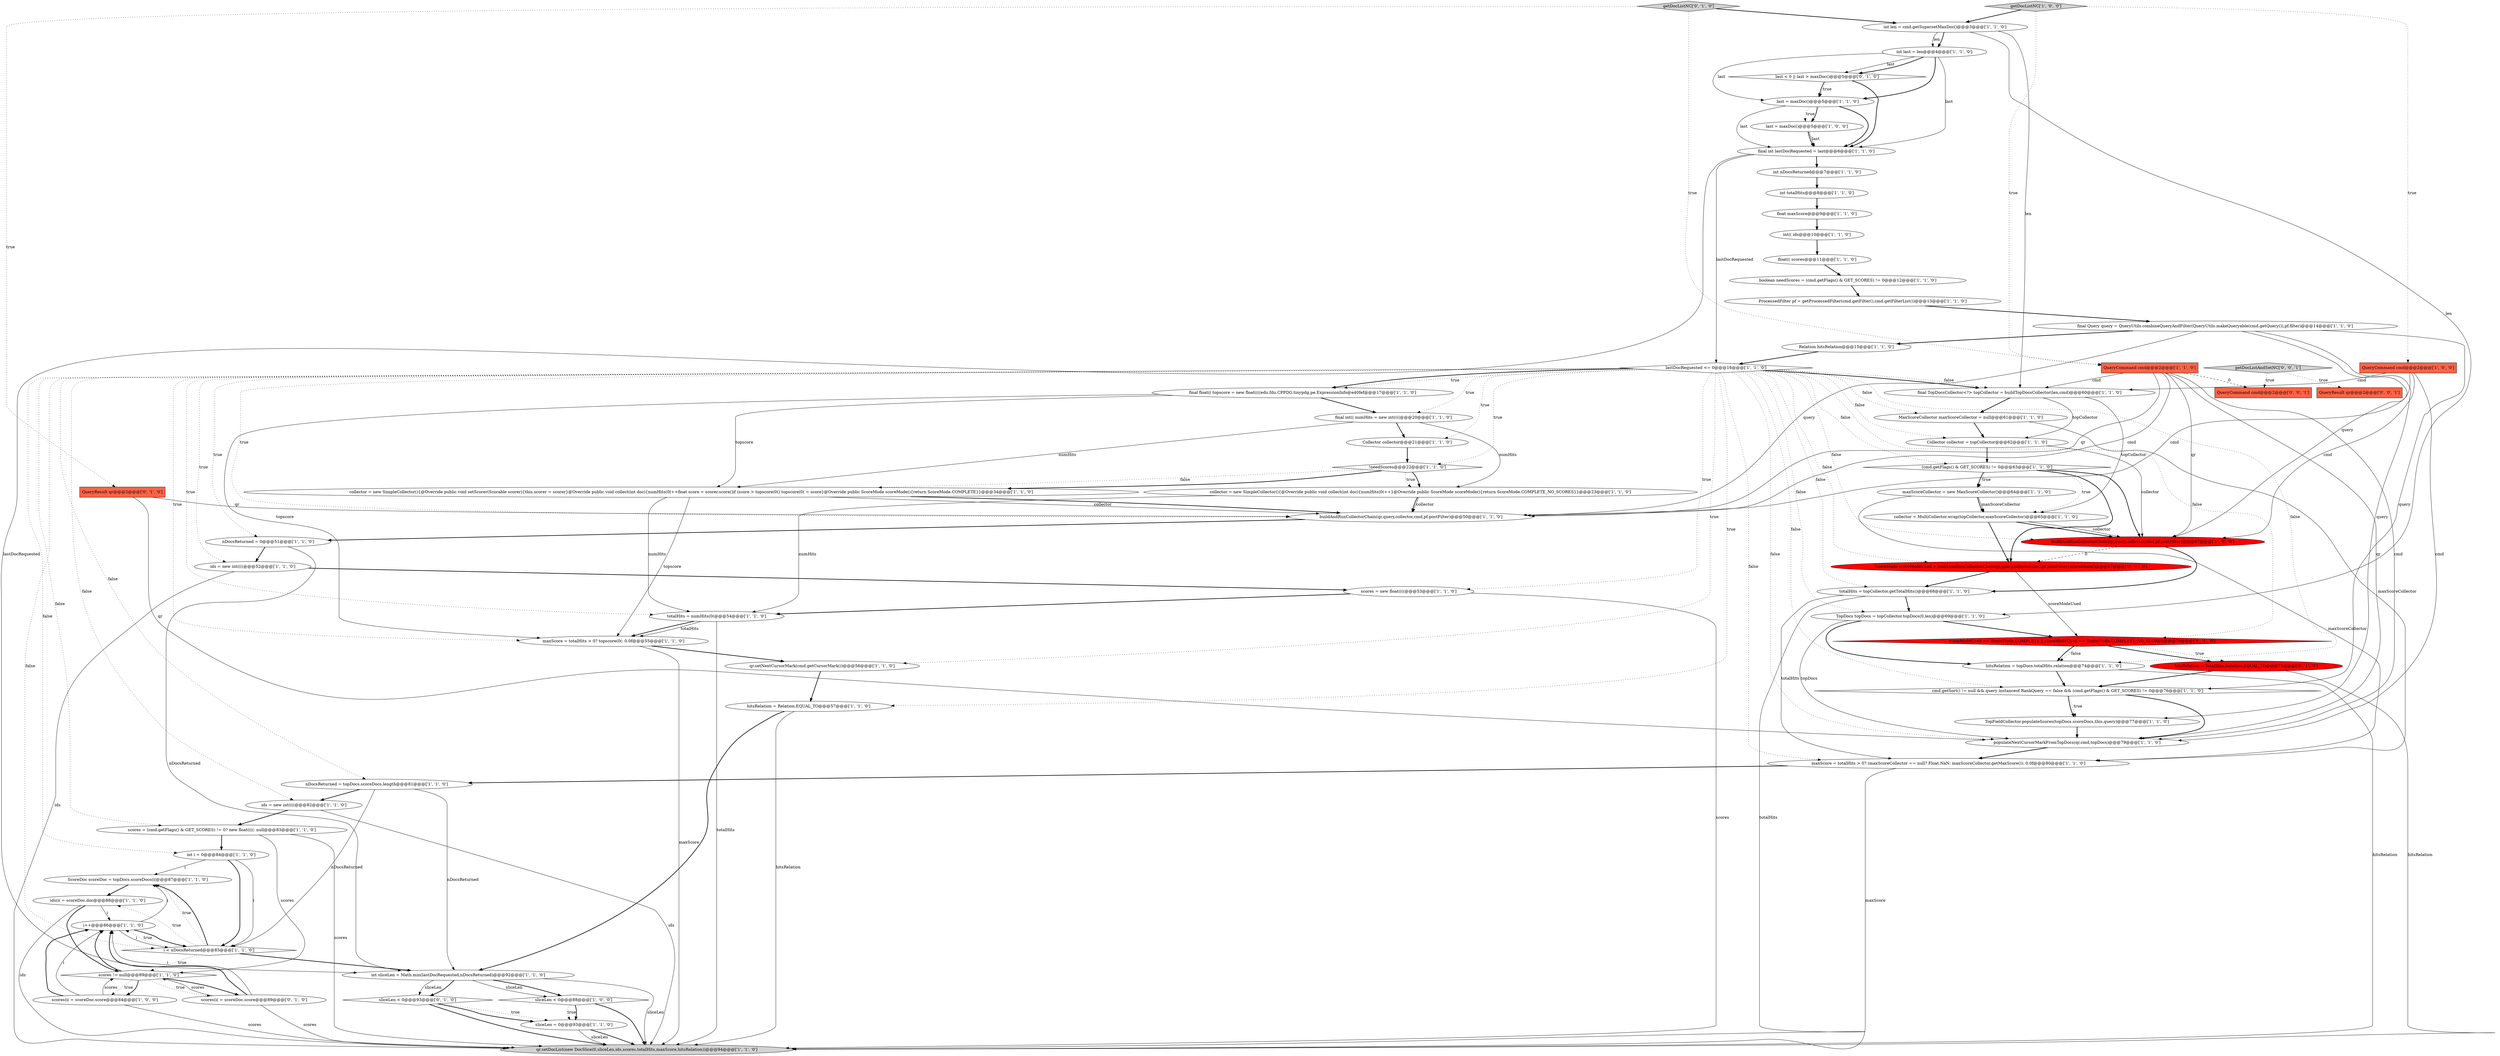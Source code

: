 digraph {
14 [style = filled, label = "collector = new SimpleCollector(){@Override public void setScorer(Scorable scorer){this.scorer = scorer}@Override public void collect(int doc){numHits(0(++float score = scorer.score()if (score > topscore(0() topscore(0( = score}@Override public ScoreMode scoreMode(){return ScoreMode.COMPLETE}}@@@34@@@['1', '1', '0']", fillcolor = white, shape = ellipse image = "AAA0AAABBB1BBB"];
18 [style = filled, label = "getDocListNC['1', '0', '0']", fillcolor = lightgray, shape = diamond image = "AAA0AAABBB1BBB"];
65 [style = filled, label = "ScoreMode scoreModeUsed = buildAndRunCollectorChain(qr,query,collector,cmd,pf.postFilter).scoreMode()@@@67@@@['0', '1', '0']", fillcolor = red, shape = ellipse image = "AAA1AAABBB2BBB"];
51 [style = filled, label = "scores = (cmd.getFlags() & GET_SCORES) != 0? new float((((: null@@@83@@@['1', '1', '0']", fillcolor = white, shape = ellipse image = "AAA0AAABBB1BBB"];
5 [style = filled, label = "int(( ids@@@10@@@['1', '1', '0']", fillcolor = white, shape = ellipse image = "AAA0AAABBB1BBB"];
55 [style = filled, label = "buildAndRunCollectorChain(qr,query,collector,cmd,pf.postFilter)@@@67@@@['1', '0', '0']", fillcolor = red, shape = ellipse image = "AAA1AAABBB1BBB"];
34 [style = filled, label = "ids = new int((((@@@82@@@['1', '1', '0']", fillcolor = white, shape = ellipse image = "AAA0AAABBB1BBB"];
28 [style = filled, label = "collector = MultiCollector.wrap(topCollector,maxScoreCollector)@@@65@@@['1', '1', '0']", fillcolor = white, shape = ellipse image = "AAA0AAABBB1BBB"];
24 [style = filled, label = "QueryCommand cmd@@@2@@@['1', '0', '0']", fillcolor = tomato, shape = box image = "AAA0AAABBB1BBB"];
40 [style = filled, label = "Collector collector = topCollector@@@62@@@['1', '1', '0']", fillcolor = white, shape = ellipse image = "AAA0AAABBB1BBB"];
66 [style = filled, label = "last < 0 || last > maxDoc()@@@5@@@['0', '1', '0']", fillcolor = white, shape = diamond image = "AAA0AAABBB2BBB"];
61 [style = filled, label = "scoreModeUsed == ScoreMode.COMPLETE || scoreModeUsed == ScoreMode.COMPLETE_NO_SCORES@@@70@@@['0', '1', '0']", fillcolor = red, shape = diamond image = "AAA1AAABBB2BBB"];
64 [style = filled, label = "sliceLen < 0@@@93@@@['0', '1', '0']", fillcolor = white, shape = diamond image = "AAA0AAABBB2BBB"];
4 [style = filled, label = "qr.setDocList(new DocSlice(0,sliceLen,ids,scores,totalHits,maxScore,hitsRelation))@@@94@@@['1', '1', '0']", fillcolor = lightgray, shape = ellipse image = "AAA0AAABBB1BBB"];
41 [style = filled, label = "scores(i( = scoreDoc.score@@@84@@@['1', '0', '0']", fillcolor = white, shape = ellipse image = "AAA0AAABBB1BBB"];
29 [style = filled, label = "int sliceLen = Math.min(lastDocRequested,nDocsReturned)@@@92@@@['1', '1', '0']", fillcolor = white, shape = ellipse image = "AAA0AAABBB1BBB"];
45 [style = filled, label = "qr.setNextCursorMark(cmd.getCursorMark())@@@56@@@['1', '1', '0']", fillcolor = white, shape = ellipse image = "AAA0AAABBB1BBB"];
12 [style = filled, label = "totalHits = topCollector.getTotalHits()@@@68@@@['1', '1', '0']", fillcolor = white, shape = ellipse image = "AAA0AAABBB1BBB"];
56 [style = filled, label = "Collector collector@@@21@@@['1', '1', '0']", fillcolor = white, shape = ellipse image = "AAA0AAABBB1BBB"];
69 [style = filled, label = "QueryResult qr@@@2@@@['0', '0', '1']", fillcolor = tomato, shape = box image = "AAA0AAABBB3BBB"];
19 [style = filled, label = "nDocsReturned = 0@@@51@@@['1', '1', '0']", fillcolor = white, shape = ellipse image = "AAA0AAABBB1BBB"];
10 [style = filled, label = "TopDocs topDocs = topCollector.topDocs(0,len)@@@69@@@['1', '1', '0']", fillcolor = white, shape = ellipse image = "AAA0AAABBB1BBB"];
2 [style = filled, label = "(cmd.getFlags() & GET_SCORES) != 0@@@63@@@['1', '1', '0']", fillcolor = white, shape = diamond image = "AAA0AAABBB1BBB"];
11 [style = filled, label = "maxScore = totalHits > 0? (maxScoreCollector == null? Float.NaN: maxScoreCollector.getMaxScore()): 0.0f@@@80@@@['1', '1', '0']", fillcolor = white, shape = ellipse image = "AAA0AAABBB1BBB"];
9 [style = filled, label = "MaxScoreCollector maxScoreCollector = null@@@61@@@['1', '1', '0']", fillcolor = white, shape = ellipse image = "AAA0AAABBB1BBB"];
27 [style = filled, label = "scores = new float((((@@@53@@@['1', '1', '0']", fillcolor = white, shape = ellipse image = "AAA0AAABBB1BBB"];
31 [style = filled, label = "cmd.getSort() != null && query instanceof RankQuery == false && (cmd.getFlags() & GET_SCORES) != 0@@@76@@@['1', '1', '0']", fillcolor = white, shape = diamond image = "AAA0AAABBB1BBB"];
42 [style = filled, label = "maxScore = totalHits > 0? topscore(0(: 0.0f@@@55@@@['1', '1', '0']", fillcolor = white, shape = ellipse image = "AAA0AAABBB1BBB"];
47 [style = filled, label = "final float(( topscore = new float((((edu.fdu.CPPDG.tinypdg.pe.ExpressionInfo@e40fef@@@17@@@['1', '1', '0']", fillcolor = white, shape = ellipse image = "AAA0AAABBB1BBB"];
59 [style = filled, label = "final int lastDocRequested = last@@@6@@@['1', '1', '0']", fillcolor = white, shape = ellipse image = "AAA0AAABBB1BBB"];
48 [style = filled, label = "Relation hitsRelation@@@15@@@['1', '1', '0']", fillcolor = white, shape = ellipse image = "AAA0AAABBB1BBB"];
32 [style = filled, label = "populateNextCursorMarkFromTopDocs(qr,cmd,topDocs)@@@79@@@['1', '1', '0']", fillcolor = white, shape = ellipse image = "AAA0AAABBB1BBB"];
36 [style = filled, label = "i++@@@86@@@['1', '1', '0']", fillcolor = white, shape = ellipse image = "AAA0AAABBB1BBB"];
54 [style = filled, label = "ProcessedFilter pf = getProcessedFilter(cmd.getFilter(),cmd.getFilterList())@@@13@@@['1', '1', '0']", fillcolor = white, shape = ellipse image = "AAA0AAABBB1BBB"];
33 [style = filled, label = "sliceLen < 0@@@88@@@['1', '0', '0']", fillcolor = white, shape = diamond image = "AAA0AAABBB1BBB"];
49 [style = filled, label = "sliceLen = 0@@@93@@@['1', '1', '0']", fillcolor = white, shape = ellipse image = "AAA0AAABBB1BBB"];
20 [style = filled, label = "!needScores@@@22@@@['1', '1', '0']", fillcolor = white, shape = diamond image = "AAA0AAABBB1BBB"];
46 [style = filled, label = "nDocsReturned = topDocs.scoreDocs.length@@@81@@@['1', '1', '0']", fillcolor = white, shape = ellipse image = "AAA0AAABBB1BBB"];
0 [style = filled, label = "hitsRelation = topDocs.totalHits.relation@@@74@@@['1', '1', '0']", fillcolor = white, shape = ellipse image = "AAA0AAABBB1BBB"];
62 [style = filled, label = "QueryResult qr@@@2@@@['0', '1', '0']", fillcolor = tomato, shape = box image = "AAA0AAABBB2BBB"];
70 [style = filled, label = "QueryCommand cmd@@@2@@@['0', '0', '1']", fillcolor = tomato, shape = box image = "AAA0AAABBB3BBB"];
60 [style = filled, label = "hitsRelation = TotalHits.Relation.EQUAL_TO@@@71@@@['0', '1', '0']", fillcolor = red, shape = ellipse image = "AAA1AAABBB2BBB"];
7 [style = filled, label = "hitsRelation = Relation.EQUAL_TO@@@57@@@['1', '1', '0']", fillcolor = white, shape = ellipse image = "AAA0AAABBB1BBB"];
21 [style = filled, label = "buildAndRunCollectorChain(qr,query,collector,cmd,pf.postFilter)@@@50@@@['1', '1', '0']", fillcolor = white, shape = ellipse image = "AAA0AAABBB1BBB"];
1 [style = filled, label = "float(( scores@@@11@@@['1', '1', '0']", fillcolor = white, shape = ellipse image = "AAA0AAABBB1BBB"];
22 [style = filled, label = "float maxScore@@@9@@@['1', '1', '0']", fillcolor = white, shape = ellipse image = "AAA0AAABBB1BBB"];
52 [style = filled, label = "last = maxDoc()@@@5@@@['1', '0', '0']", fillcolor = white, shape = ellipse image = "AAA0AAABBB1BBB"];
26 [style = filled, label = "collector = new SimpleCollector(){@Override public void collect(int doc){numHits(0(++}@Override public ScoreMode scoreMode(){return ScoreMode.COMPLETE_NO_SCORES}}@@@23@@@['1', '1', '0']", fillcolor = white, shape = ellipse image = "AAA0AAABBB1BBB"];
38 [style = filled, label = "final Query query = QueryUtils.combineQueryAndFilter(QueryUtils.makeQueryable(cmd.getQuery()),pf.filter)@@@14@@@['1', '1', '0']", fillcolor = white, shape = ellipse image = "AAA0AAABBB1BBB"];
17 [style = filled, label = "int i = 0@@@84@@@['1', '1', '0']", fillcolor = white, shape = ellipse image = "AAA0AAABBB1BBB"];
58 [style = filled, label = "last = maxDoc()@@@5@@@['1', '1', '0']", fillcolor = white, shape = ellipse image = "AAA0AAABBB1BBB"];
3 [style = filled, label = "int nDocsReturned@@@7@@@['1', '1', '0']", fillcolor = white, shape = ellipse image = "AAA0AAABBB1BBB"];
37 [style = filled, label = "final int(( numHits = new int((((@@@20@@@['1', '1', '0']", fillcolor = white, shape = ellipse image = "AAA0AAABBB1BBB"];
23 [style = filled, label = "maxScoreCollector = new MaxScoreCollector()@@@64@@@['1', '1', '0']", fillcolor = white, shape = ellipse image = "AAA0AAABBB1BBB"];
43 [style = filled, label = "int totalHits@@@8@@@['1', '1', '0']", fillcolor = white, shape = ellipse image = "AAA0AAABBB1BBB"];
15 [style = filled, label = "ids = new int((((@@@52@@@['1', '1', '0']", fillcolor = white, shape = ellipse image = "AAA0AAABBB1BBB"];
50 [style = filled, label = "scores != null@@@89@@@['1', '1', '0']", fillcolor = white, shape = diamond image = "AAA0AAABBB1BBB"];
35 [style = filled, label = "int len = cmd.getSupersetMaxDoc()@@@3@@@['1', '1', '0']", fillcolor = white, shape = ellipse image = "AAA0AAABBB1BBB"];
39 [style = filled, label = "ScoreDoc scoreDoc = topDocs.scoreDocs(i(@@@87@@@['1', '1', '0']", fillcolor = white, shape = ellipse image = "AAA0AAABBB1BBB"];
25 [style = filled, label = "int last = len@@@4@@@['1', '1', '0']", fillcolor = white, shape = ellipse image = "AAA0AAABBB1BBB"];
16 [style = filled, label = "TopFieldCollector.populateScores(topDocs.scoreDocs,this,query)@@@77@@@['1', '1', '0']", fillcolor = white, shape = ellipse image = "AAA0AAABBB1BBB"];
57 [style = filled, label = "QueryCommand cmd@@@2@@@['1', '1', '0']", fillcolor = tomato, shape = box image = "AAA0AAABBB1BBB"];
68 [style = filled, label = "getDocListAndSetNC['0', '0', '1']", fillcolor = lightgray, shape = diamond image = "AAA0AAABBB3BBB"];
6 [style = filled, label = "i < nDocsReturned@@@85@@@['1', '1', '0']", fillcolor = white, shape = diamond image = "AAA0AAABBB1BBB"];
8 [style = filled, label = "ids(i( = scoreDoc.doc@@@88@@@['1', '1', '0']", fillcolor = white, shape = ellipse image = "AAA0AAABBB1BBB"];
13 [style = filled, label = "final TopDocsCollector<?> topCollector = buildTopDocsCollector(len,cmd)@@@60@@@['1', '1', '0']", fillcolor = white, shape = ellipse image = "AAA0AAABBB1BBB"];
44 [style = filled, label = "boolean needScores = (cmd.getFlags() & GET_SCORES) != 0@@@12@@@['1', '1', '0']", fillcolor = white, shape = ellipse image = "AAA0AAABBB1BBB"];
67 [style = filled, label = "scores(i( = scoreDoc.score@@@89@@@['0', '1', '0']", fillcolor = white, shape = ellipse image = "AAA0AAABBB2BBB"];
63 [style = filled, label = "getDocListNC['0', '1', '0']", fillcolor = lightgray, shape = diamond image = "AAA0AAABBB2BBB"];
30 [style = filled, label = "lastDocRequested <= 0@@@16@@@['1', '1', '0']", fillcolor = white, shape = diamond image = "AAA0AAABBB1BBB"];
53 [style = filled, label = "totalHits = numHits(0(@@@54@@@['1', '1', '0']", fillcolor = white, shape = ellipse image = "AAA0AAABBB1BBB"];
40->2 [style = bold, label=""];
57->32 [style = solid, label="qr"];
30->9 [style = dotted, label="false"];
30->13 [style = bold, label=""];
9->11 [style = solid, label="maxScoreCollector"];
46->34 [style = bold, label=""];
30->11 [style = dotted, label="false"];
30->17 [style = dotted, label="false"];
42->45 [style = bold, label=""];
20->26 [style = bold, label=""];
38->31 [style = solid, label="query"];
6->39 [style = dotted, label="true"];
51->4 [style = solid, label="scores"];
68->69 [style = dotted, label="true"];
2->23 [style = dotted, label="true"];
47->37 [style = bold, label=""];
11->46 [style = bold, label=""];
59->30 [style = solid, label="lastDocRequested"];
12->4 [style = solid, label="totalHits"];
15->4 [style = solid, label="ids"];
60->4 [style = solid, label="hitsRelation"];
38->16 [style = solid, label="query"];
52->59 [style = bold, label=""];
29->4 [style = solid, label="sliceLen"];
14->53 [style = solid, label="numHits"];
30->0 [style = dotted, label="false"];
45->7 [style = bold, label=""];
6->29 [style = bold, label=""];
37->14 [style = solid, label="numHits"];
23->28 [style = bold, label=""];
13->28 [style = solid, label="topCollector"];
2->23 [style = bold, label=""];
49->4 [style = solid, label="sliceLen"];
12->10 [style = bold, label=""];
65->61 [style = solid, label="scoreModeUsed"];
12->11 [style = solid, label="totalHits"];
36->39 [style = solid, label="i"];
25->58 [style = bold, label=""];
51->17 [style = bold, label=""];
47->14 [style = solid, label="topscore"];
18->35 [style = bold, label=""];
58->59 [style = bold, label=""];
37->56 [style = bold, label=""];
49->4 [style = bold, label=""];
62->21 [style = solid, label="qr"];
19->15 [style = bold, label=""];
54->38 [style = bold, label=""];
32->11 [style = bold, label=""];
24->32 [style = solid, label="cmd"];
28->65 [style = bold, label=""];
23->28 [style = solid, label="maxScoreCollector"];
28->55 [style = bold, label=""];
55->12 [style = bold, label=""];
24->13 [style = solid, label="cmd"];
35->13 [style = solid, label="len"];
7->29 [style = bold, label=""];
9->40 [style = bold, label=""];
36->6 [style = bold, label=""];
68->70 [style = dotted, label="true"];
10->61 [style = bold, label=""];
1->44 [style = bold, label=""];
21->19 [style = bold, label=""];
30->34 [style = dotted, label="false"];
52->59 [style = solid, label="last"];
34->4 [style = solid, label="ids"];
36->6 [style = solid, label="i"];
30->7 [style = dotted, label="true"];
8->4 [style = solid, label="ids"];
27->53 [style = bold, label=""];
30->10 [style = dotted, label="false"];
65->12 [style = bold, label=""];
20->26 [style = dotted, label="true"];
67->4 [style = solid, label="scores"];
8->36 [style = solid, label="i"];
26->21 [style = solid, label="collector"];
39->8 [style = bold, label=""];
25->59 [style = solid, label="last"];
30->19 [style = dotted, label="true"];
61->60 [style = dotted, label="true"];
20->14 [style = bold, label=""];
25->58 [style = solid, label="last"];
16->32 [style = bold, label=""];
57->55 [style = solid, label="qr"];
30->13 [style = dotted, label="false"];
2->28 [style = dotted, label="true"];
22->5 [style = bold, label=""];
57->70 [style = dashed, label="0"];
50->67 [style = bold, label=""];
28->55 [style = solid, label="collector"];
30->53 [style = dotted, label="true"];
40->55 [style = solid, label="collector"];
29->33 [style = solid, label="sliceLen"];
5->1 [style = bold, label=""];
30->6 [style = dotted, label="false"];
55->65 [style = dashed, label="0"];
0->4 [style = solid, label="hitsRelation"];
14->21 [style = solid, label="collector"];
43->22 [style = bold, label=""];
10->0 [style = bold, label=""];
60->31 [style = bold, label=""];
61->0 [style = bold, label=""];
29->64 [style = bold, label=""];
30->56 [style = dotted, label="true"];
30->61 [style = dotted, label="false"];
30->47 [style = bold, label=""];
25->66 [style = solid, label="last"];
50->41 [style = bold, label=""];
6->39 [style = bold, label=""];
14->21 [style = bold, label=""];
30->45 [style = dotted, label="true"];
2->55 [style = bold, label=""];
0->31 [style = bold, label=""];
44->54 [style = bold, label=""];
58->52 [style = dotted, label="true"];
30->32 [style = dotted, label="false"];
41->4 [style = solid, label="scores"];
30->42 [style = dotted, label="true"];
17->6 [style = bold, label=""];
61->0 [style = dotted, label="false"];
31->32 [style = bold, label=""];
51->50 [style = solid, label="scores"];
33->4 [style = bold, label=""];
53->42 [style = bold, label=""];
18->24 [style = dotted, label="true"];
33->49 [style = dotted, label="true"];
50->67 [style = dotted, label="true"];
38->48 [style = bold, label=""];
30->51 [style = dotted, label="false"];
13->40 [style = solid, label="topCollector"];
6->50 [style = dotted, label="true"];
57->32 [style = solid, label="cmd"];
26->21 [style = bold, label=""];
58->59 [style = solid, label="last"];
35->25 [style = bold, label=""];
66->58 [style = bold, label=""];
34->51 [style = bold, label=""];
23->11 [style = solid, label="maxScoreCollector"];
41->36 [style = bold, label=""];
53->4 [style = solid, label="totalHits"];
63->62 [style = dotted, label="true"];
46->29 [style = solid, label="nDocsReturned"];
30->20 [style = dotted, label="true"];
6->8 [style = dotted, label="true"];
30->40 [style = dotted, label="false"];
30->55 [style = dotted, label="false"];
41->36 [style = solid, label="i"];
26->53 [style = solid, label="numHits"];
14->42 [style = solid, label="topscore"];
18->57 [style = dotted, label="true"];
24->55 [style = solid, label="cmd"];
24->21 [style = solid, label="cmd"];
67->50 [style = solid, label="scores"];
30->2 [style = dotted, label="false"];
8->50 [style = bold, label=""];
35->10 [style = solid, label="len"];
30->37 [style = dotted, label="true"];
30->65 [style = dotted, label="false"];
7->4 [style = solid, label="hitsRelation"];
53->42 [style = solid, label="totalHits"];
13->9 [style = bold, label=""];
33->49 [style = bold, label=""];
67->36 [style = solid, label="i"];
48->30 [style = bold, label=""];
11->4 [style = solid, label="maxScore"];
59->3 [style = bold, label=""];
59->29 [style = solid, label="lastDocRequested"];
64->4 [style = bold, label=""];
20->14 [style = dotted, label="false"];
50->41 [style = dotted, label="true"];
38->55 [style = solid, label="query"];
47->42 [style = solid, label="topscore"];
10->32 [style = solid, label="topDocs"];
62->32 [style = solid, label="qr"];
61->60 [style = bold, label=""];
30->31 [style = dotted, label="false"];
6->36 [style = dotted, label="true"];
64->49 [style = dotted, label="true"];
31->16 [style = bold, label=""];
30->27 [style = dotted, label="true"];
27->4 [style = solid, label="scores"];
17->6 [style = solid, label="i"];
30->47 [style = dotted, label="true"];
19->29 [style = solid, label="nDocsReturned"];
30->12 [style = dotted, label="false"];
35->25 [style = solid, label="len"];
31->16 [style = dotted, label="true"];
30->21 [style = dotted, label="true"];
66->58 [style = dotted, label="true"];
38->21 [style = solid, label="query"];
41->50 [style = solid, label="scores"];
29->64 [style = solid, label="sliceLen"];
57->21 [style = solid, label="cmd"];
29->33 [style = bold, label=""];
57->13 [style = solid, label="cmd"];
50->36 [style = bold, label=""];
30->46 [style = dotted, label="false"];
57->21 [style = solid, label="qr"];
3->43 [style = bold, label=""];
58->52 [style = bold, label=""];
56->20 [style = bold, label=""];
2->65 [style = bold, label=""];
67->36 [style = bold, label=""];
64->49 [style = bold, label=""];
46->6 [style = solid, label="nDocsReturned"];
63->57 [style = dotted, label="true"];
30->15 [style = dotted, label="true"];
15->27 [style = bold, label=""];
66->59 [style = bold, label=""];
42->4 [style = solid, label="maxScore"];
25->66 [style = bold, label=""];
17->39 [style = solid, label="i"];
63->35 [style = bold, label=""];
37->26 [style = solid, label="numHits"];
}
